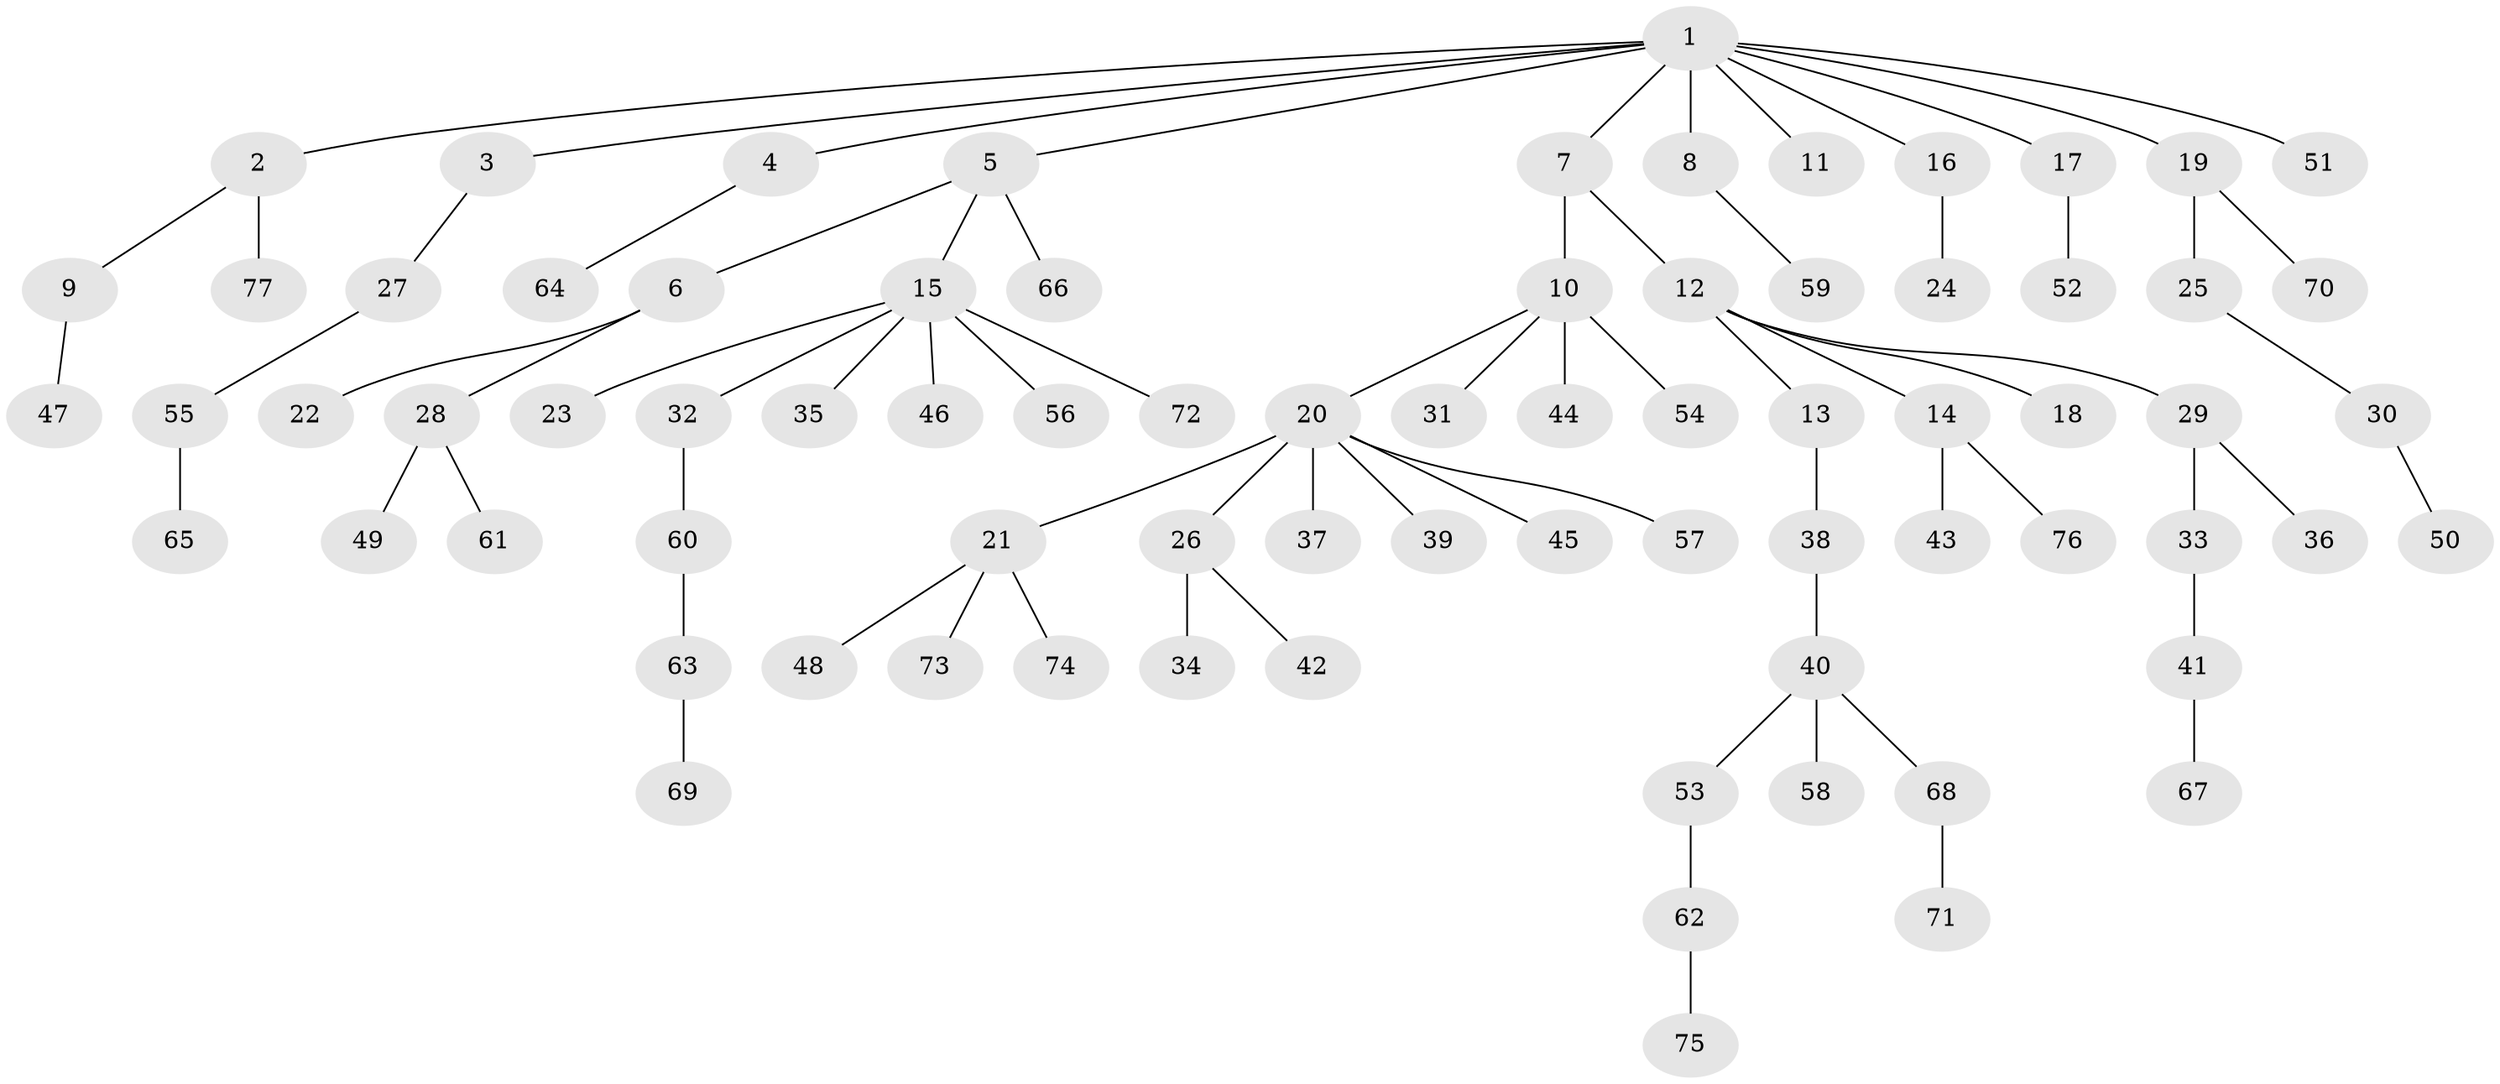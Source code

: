 // Generated by graph-tools (version 1.1) at 2025/15/03/09/25 04:15:24]
// undirected, 77 vertices, 76 edges
graph export_dot {
graph [start="1"]
  node [color=gray90,style=filled];
  1;
  2;
  3;
  4;
  5;
  6;
  7;
  8;
  9;
  10;
  11;
  12;
  13;
  14;
  15;
  16;
  17;
  18;
  19;
  20;
  21;
  22;
  23;
  24;
  25;
  26;
  27;
  28;
  29;
  30;
  31;
  32;
  33;
  34;
  35;
  36;
  37;
  38;
  39;
  40;
  41;
  42;
  43;
  44;
  45;
  46;
  47;
  48;
  49;
  50;
  51;
  52;
  53;
  54;
  55;
  56;
  57;
  58;
  59;
  60;
  61;
  62;
  63;
  64;
  65;
  66;
  67;
  68;
  69;
  70;
  71;
  72;
  73;
  74;
  75;
  76;
  77;
  1 -- 2;
  1 -- 3;
  1 -- 4;
  1 -- 5;
  1 -- 7;
  1 -- 8;
  1 -- 11;
  1 -- 16;
  1 -- 17;
  1 -- 19;
  1 -- 51;
  2 -- 9;
  2 -- 77;
  3 -- 27;
  4 -- 64;
  5 -- 6;
  5 -- 15;
  5 -- 66;
  6 -- 22;
  6 -- 28;
  7 -- 10;
  7 -- 12;
  8 -- 59;
  9 -- 47;
  10 -- 20;
  10 -- 31;
  10 -- 44;
  10 -- 54;
  12 -- 13;
  12 -- 14;
  12 -- 18;
  12 -- 29;
  13 -- 38;
  14 -- 43;
  14 -- 76;
  15 -- 23;
  15 -- 32;
  15 -- 35;
  15 -- 46;
  15 -- 56;
  15 -- 72;
  16 -- 24;
  17 -- 52;
  19 -- 25;
  19 -- 70;
  20 -- 21;
  20 -- 26;
  20 -- 37;
  20 -- 39;
  20 -- 45;
  20 -- 57;
  21 -- 48;
  21 -- 73;
  21 -- 74;
  25 -- 30;
  26 -- 34;
  26 -- 42;
  27 -- 55;
  28 -- 49;
  28 -- 61;
  29 -- 33;
  29 -- 36;
  30 -- 50;
  32 -- 60;
  33 -- 41;
  38 -- 40;
  40 -- 53;
  40 -- 58;
  40 -- 68;
  41 -- 67;
  53 -- 62;
  55 -- 65;
  60 -- 63;
  62 -- 75;
  63 -- 69;
  68 -- 71;
}
